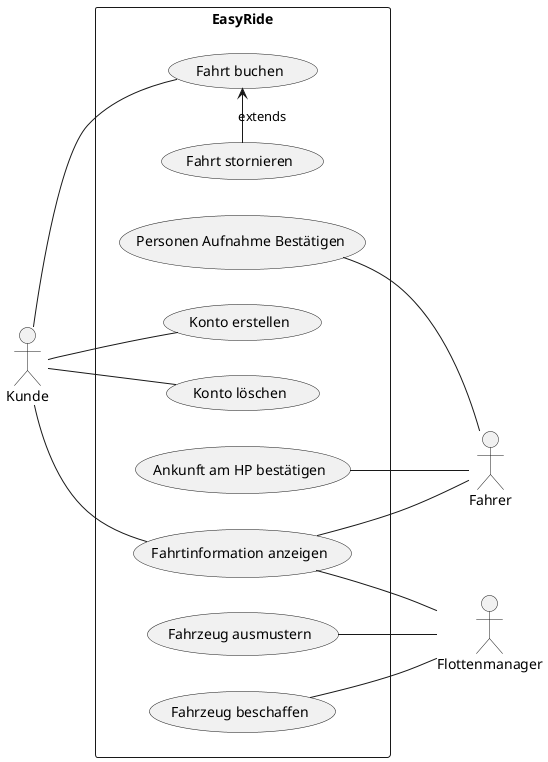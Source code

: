 @startuml
'https://plantuml.com/use-case-diagram

@startUML "EasyRide" Use Case Diagram
left to right direction

Actor Kunde as Kunde
Actor Flottenmanager as Flottenmanager
Actor Fahrer as Fahrer

rectangle "EasyRide" {

    together {

        (Personen Aufnahme Bestätigen) as (Personen Aufnahme Bestätigen)
        (Konto erstellen) as (Konto erstellen)
        (Konto löschen) as (Konto löschen)
        (Fahrtinformation anzeigen) as (Fahrtinformation anzeigen)
        (Fahrt buchen) as (Fahrt buchen)
        (Fahrt stornieren) as (Fahrt stornieren)

        

        Kunde -- (Konto erstellen)
        Kunde -- (Konto löschen)
        Kunde -- (Fahrtinformation anzeigen)
        Kunde -- (Fahrt buchen)
        (Fahrt stornieren) -right-> (Fahrt buchen) : \t           extends

        (Fahrtinformation anzeigen) -- Flottenmanager
        (Fahrtinformation anzeigen) -- Fahrer
        (Fahrzeug ausmustern) -- Flottenmanager
        (Fahrzeug beschaffen) -- Flottenmanager
        (Ankunft am HP bestätigen)  -- Fahrer
        (Personen Aufnahme Bestätigen) -- Fahrer
    }

}




@endUML